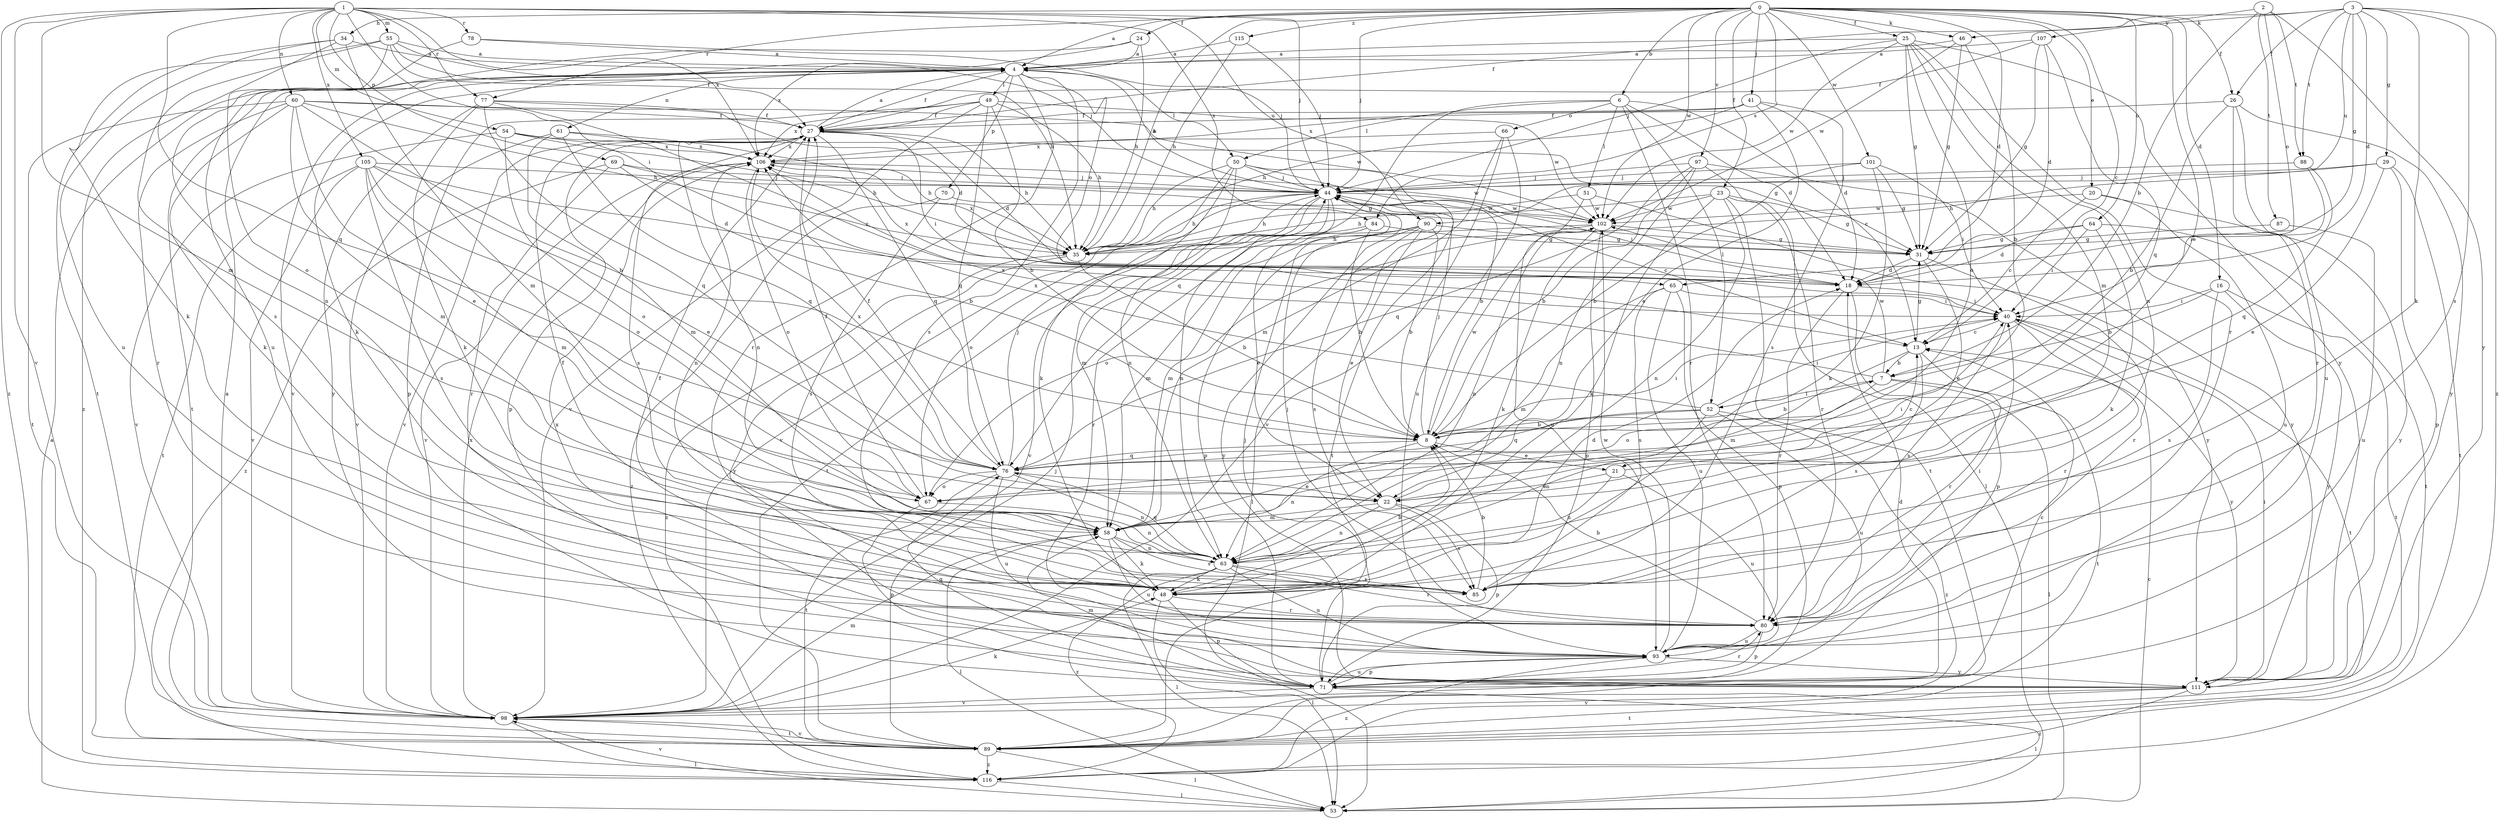 strict digraph  {
0;
1;
2;
3;
4;
6;
7;
8;
13;
16;
18;
20;
21;
22;
23;
24;
25;
26;
27;
29;
31;
34;
35;
40;
41;
44;
46;
48;
49;
50;
51;
52;
53;
54;
55;
58;
60;
61;
63;
64;
65;
66;
67;
69;
70;
71;
76;
77;
78;
80;
84;
85;
87;
88;
89;
90;
93;
97;
98;
101;
102;
105;
106;
107;
111;
115;
116;
0 -> 4  [label=a];
0 -> 6  [label=b];
0 -> 13  [label=c];
0 -> 16  [label=d];
0 -> 18  [label=d];
0 -> 20  [label=e];
0 -> 21  [label=e];
0 -> 23  [label=f];
0 -> 24  [label=f];
0 -> 25  [label=f];
0 -> 26  [label=f];
0 -> 34  [label=h];
0 -> 35  [label=h];
0 -> 41  [label=j];
0 -> 44  [label=j];
0 -> 46  [label=k];
0 -> 64  [label=o];
0 -> 77  [label=r];
0 -> 84  [label=s];
0 -> 97  [label=v];
0 -> 101  [label=w];
0 -> 102  [label=w];
0 -> 115  [label=z];
1 -> 40  [label=i];
1 -> 44  [label=j];
1 -> 54  [label=m];
1 -> 55  [label=m];
1 -> 58  [label=m];
1 -> 60  [label=n];
1 -> 69  [label=p];
1 -> 76  [label=q];
1 -> 77  [label=r];
1 -> 78  [label=r];
1 -> 84  [label=s];
1 -> 90  [label=u];
1 -> 98  [label=v];
1 -> 105  [label=x];
1 -> 106  [label=x];
1 -> 116  [label=z];
2 -> 7  [label=b];
2 -> 65  [label=o];
2 -> 87  [label=t];
2 -> 88  [label=t];
2 -> 107  [label=y];
2 -> 111  [label=y];
3 -> 18  [label=d];
3 -> 26  [label=f];
3 -> 27  [label=f];
3 -> 29  [label=g];
3 -> 31  [label=g];
3 -> 46  [label=k];
3 -> 48  [label=k];
3 -> 85  [label=s];
3 -> 88  [label=t];
3 -> 90  [label=u];
3 -> 116  [label=z];
4 -> 27  [label=f];
4 -> 48  [label=k];
4 -> 49  [label=l];
4 -> 50  [label=l];
4 -> 61  [label=n];
4 -> 65  [label=o];
4 -> 70  [label=p];
4 -> 80  [label=r];
4 -> 85  [label=s];
4 -> 89  [label=t];
4 -> 98  [label=v];
6 -> 13  [label=c];
6 -> 18  [label=d];
6 -> 50  [label=l];
6 -> 51  [label=l];
6 -> 52  [label=l];
6 -> 66  [label=o];
6 -> 76  [label=q];
6 -> 80  [label=r];
7 -> 52  [label=l];
7 -> 53  [label=l];
7 -> 67  [label=o];
7 -> 89  [label=t];
7 -> 102  [label=w];
7 -> 106  [label=x];
8 -> 7  [label=b];
8 -> 21  [label=e];
8 -> 40  [label=i];
8 -> 44  [label=j];
8 -> 63  [label=n];
8 -> 76  [label=q];
8 -> 102  [label=w];
13 -> 7  [label=b];
13 -> 31  [label=g];
13 -> 58  [label=m];
13 -> 80  [label=r];
13 -> 85  [label=s];
16 -> 7  [label=b];
16 -> 40  [label=i];
16 -> 85  [label=s];
16 -> 89  [label=t];
16 -> 111  [label=y];
18 -> 40  [label=i];
18 -> 44  [label=j];
18 -> 71  [label=p];
18 -> 80  [label=r];
18 -> 106  [label=x];
20 -> 13  [label=c];
20 -> 93  [label=u];
20 -> 102  [label=w];
20 -> 111  [label=y];
21 -> 13  [label=c];
21 -> 22  [label=e];
21 -> 63  [label=n];
21 -> 93  [label=u];
22 -> 40  [label=i];
22 -> 58  [label=m];
22 -> 63  [label=n];
22 -> 71  [label=p];
22 -> 85  [label=s];
23 -> 31  [label=g];
23 -> 35  [label=h];
23 -> 48  [label=k];
23 -> 63  [label=n];
23 -> 80  [label=r];
23 -> 89  [label=t];
23 -> 102  [label=w];
24 -> 4  [label=a];
24 -> 35  [label=h];
24 -> 93  [label=u];
24 -> 106  [label=x];
25 -> 4  [label=a];
25 -> 31  [label=g];
25 -> 44  [label=j];
25 -> 58  [label=m];
25 -> 63  [label=n];
25 -> 67  [label=o];
25 -> 80  [label=r];
25 -> 102  [label=w];
25 -> 111  [label=y];
26 -> 8  [label=b];
26 -> 27  [label=f];
26 -> 80  [label=r];
26 -> 93  [label=u];
26 -> 111  [label=y];
27 -> 4  [label=a];
27 -> 18  [label=d];
27 -> 35  [label=h];
27 -> 40  [label=i];
27 -> 63  [label=n];
27 -> 71  [label=p];
27 -> 76  [label=q];
27 -> 85  [label=s];
27 -> 98  [label=v];
27 -> 106  [label=x];
29 -> 22  [label=e];
29 -> 35  [label=h];
29 -> 44  [label=j];
29 -> 71  [label=p];
29 -> 89  [label=t];
31 -> 18  [label=d];
31 -> 22  [label=e];
31 -> 80  [label=r];
34 -> 4  [label=a];
34 -> 58  [label=m];
34 -> 89  [label=t];
34 -> 93  [label=u];
34 -> 116  [label=z];
35 -> 8  [label=b];
35 -> 106  [label=x];
35 -> 111  [label=y];
35 -> 116  [label=z];
40 -> 13  [label=c];
40 -> 80  [label=r];
40 -> 85  [label=s];
40 -> 89  [label=t];
40 -> 111  [label=y];
41 -> 18  [label=d];
41 -> 22  [label=e];
41 -> 27  [label=f];
41 -> 35  [label=h];
41 -> 85  [label=s];
41 -> 106  [label=x];
44 -> 4  [label=a];
44 -> 13  [label=c];
44 -> 35  [label=h];
44 -> 53  [label=l];
44 -> 58  [label=m];
44 -> 63  [label=n];
44 -> 67  [label=o];
44 -> 89  [label=t];
44 -> 98  [label=v];
44 -> 102  [label=w];
46 -> 4  [label=a];
46 -> 8  [label=b];
46 -> 31  [label=g];
46 -> 102  [label=w];
48 -> 8  [label=b];
48 -> 18  [label=d];
48 -> 27  [label=f];
48 -> 53  [label=l];
48 -> 71  [label=p];
48 -> 80  [label=r];
49 -> 8  [label=b];
49 -> 27  [label=f];
49 -> 35  [label=h];
49 -> 71  [label=p];
49 -> 76  [label=q];
49 -> 98  [label=v];
49 -> 102  [label=w];
49 -> 106  [label=x];
50 -> 8  [label=b];
50 -> 35  [label=h];
50 -> 44  [label=j];
50 -> 48  [label=k];
50 -> 63  [label=n];
50 -> 89  [label=t];
50 -> 98  [label=v];
51 -> 35  [label=h];
51 -> 93  [label=u];
51 -> 102  [label=w];
51 -> 111  [label=y];
52 -> 8  [label=b];
52 -> 40  [label=i];
52 -> 63  [label=n];
52 -> 76  [label=q];
52 -> 93  [label=u];
52 -> 106  [label=x];
52 -> 116  [label=z];
53 -> 4  [label=a];
53 -> 13  [label=c];
54 -> 31  [label=g];
54 -> 35  [label=h];
54 -> 67  [label=o];
54 -> 98  [label=v];
54 -> 106  [label=x];
55 -> 4  [label=a];
55 -> 27  [label=f];
55 -> 35  [label=h];
55 -> 44  [label=j];
55 -> 48  [label=k];
55 -> 67  [label=o];
55 -> 85  [label=s];
58 -> 48  [label=k];
58 -> 53  [label=l];
58 -> 63  [label=n];
58 -> 85  [label=s];
58 -> 93  [label=u];
60 -> 8  [label=b];
60 -> 22  [label=e];
60 -> 27  [label=f];
60 -> 35  [label=h];
60 -> 48  [label=k];
60 -> 58  [label=m];
60 -> 80  [label=r];
60 -> 89  [label=t];
60 -> 102  [label=w];
61 -> 35  [label=h];
61 -> 58  [label=m];
61 -> 76  [label=q];
61 -> 98  [label=v];
61 -> 106  [label=x];
63 -> 48  [label=k];
63 -> 53  [label=l];
63 -> 76  [label=q];
63 -> 80  [label=r];
63 -> 85  [label=s];
63 -> 93  [label=u];
63 -> 116  [label=z];
64 -> 18  [label=d];
64 -> 31  [label=g];
64 -> 40  [label=i];
64 -> 48  [label=k];
64 -> 89  [label=t];
65 -> 40  [label=i];
65 -> 58  [label=m];
65 -> 71  [label=p];
65 -> 85  [label=s];
65 -> 93  [label=u];
66 -> 58  [label=m];
66 -> 93  [label=u];
66 -> 98  [label=v];
66 -> 106  [label=x];
67 -> 27  [label=f];
67 -> 63  [label=n];
67 -> 71  [label=p];
69 -> 8  [label=b];
69 -> 31  [label=g];
69 -> 44  [label=j];
69 -> 80  [label=r];
69 -> 116  [label=z];
70 -> 85  [label=s];
70 -> 102  [label=w];
70 -> 116  [label=z];
71 -> 13  [label=c];
71 -> 44  [label=j];
71 -> 53  [label=l];
71 -> 58  [label=m];
71 -> 76  [label=q];
71 -> 80  [label=r];
71 -> 93  [label=u];
71 -> 98  [label=v];
76 -> 22  [label=e];
76 -> 27  [label=f];
76 -> 44  [label=j];
76 -> 63  [label=n];
76 -> 67  [label=o];
76 -> 89  [label=t];
76 -> 93  [label=u];
76 -> 106  [label=x];
77 -> 13  [label=c];
77 -> 18  [label=d];
77 -> 27  [label=f];
77 -> 48  [label=k];
77 -> 76  [label=q];
77 -> 111  [label=y];
78 -> 4  [label=a];
78 -> 44  [label=j];
78 -> 63  [label=n];
80 -> 8  [label=b];
80 -> 27  [label=f];
80 -> 40  [label=i];
80 -> 44  [label=j];
80 -> 71  [label=p];
80 -> 93  [label=u];
84 -> 8  [label=b];
84 -> 22  [label=e];
84 -> 31  [label=g];
84 -> 58  [label=m];
84 -> 80  [label=r];
85 -> 8  [label=b];
87 -> 31  [label=g];
87 -> 93  [label=u];
88 -> 40  [label=i];
88 -> 44  [label=j];
88 -> 76  [label=q];
89 -> 44  [label=j];
89 -> 53  [label=l];
89 -> 98  [label=v];
89 -> 116  [label=z];
90 -> 8  [label=b];
90 -> 22  [label=e];
90 -> 31  [label=g];
90 -> 58  [label=m];
90 -> 71  [label=p];
90 -> 85  [label=s];
90 -> 111  [label=y];
93 -> 71  [label=p];
93 -> 102  [label=w];
93 -> 111  [label=y];
93 -> 116  [label=z];
97 -> 8  [label=b];
97 -> 44  [label=j];
97 -> 53  [label=l];
97 -> 63  [label=n];
97 -> 76  [label=q];
97 -> 111  [label=y];
98 -> 4  [label=a];
98 -> 18  [label=d];
98 -> 48  [label=k];
98 -> 53  [label=l];
98 -> 58  [label=m];
98 -> 89  [label=t];
98 -> 106  [label=x];
101 -> 8  [label=b];
101 -> 31  [label=g];
101 -> 40  [label=i];
101 -> 44  [label=j];
101 -> 48  [label=k];
102 -> 31  [label=g];
102 -> 35  [label=h];
102 -> 48  [label=k];
102 -> 63  [label=n];
102 -> 67  [label=o];
102 -> 71  [label=p];
105 -> 18  [label=d];
105 -> 22  [label=e];
105 -> 44  [label=j];
105 -> 58  [label=m];
105 -> 67  [label=o];
105 -> 85  [label=s];
105 -> 89  [label=t];
105 -> 98  [label=v];
106 -> 44  [label=j];
106 -> 63  [label=n];
106 -> 67  [label=o];
106 -> 98  [label=v];
106 -> 102  [label=w];
107 -> 4  [label=a];
107 -> 18  [label=d];
107 -> 27  [label=f];
107 -> 31  [label=g];
107 -> 76  [label=q];
111 -> 40  [label=i];
111 -> 89  [label=t];
111 -> 98  [label=v];
111 -> 106  [label=x];
111 -> 116  [label=z];
115 -> 4  [label=a];
115 -> 35  [label=h];
115 -> 44  [label=j];
116 -> 53  [label=l];
116 -> 98  [label=v];
}
